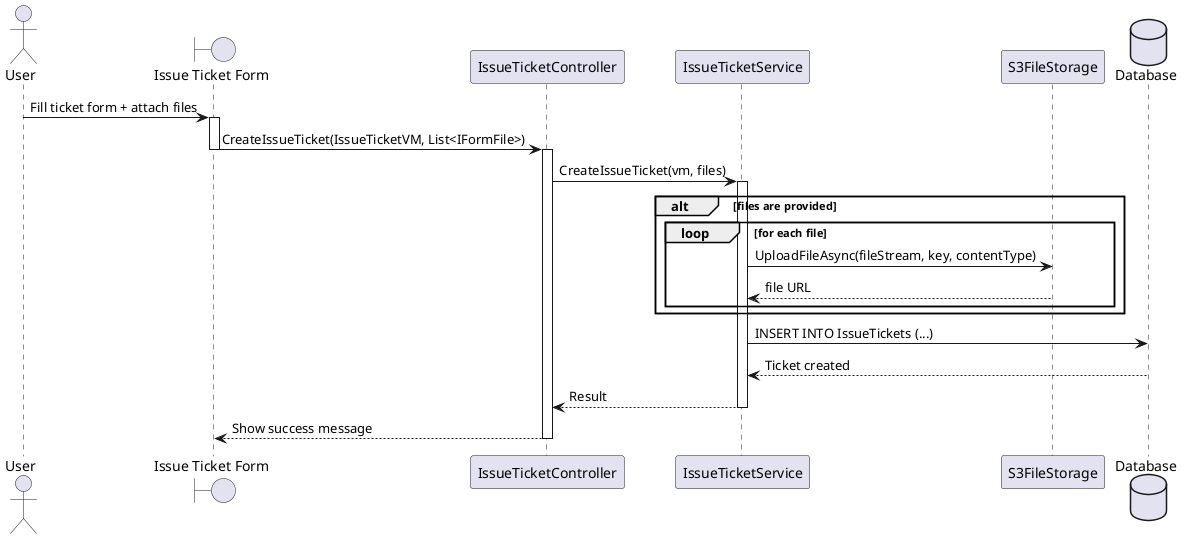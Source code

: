 @startuml

actor User
boundary "Issue Ticket Form" as Screen
participant "IssueTicketController" as Controller
participant "IssueTicketService" as Service
participant "S3FileStorage" as S3
database "Database" as DB

User -> Screen : Fill ticket form + attach files
activate Screen
Screen -> Controller : CreateIssueTicket(IssueTicketVM, List<IFormFile>)
deactivate Screen
activate Controller

Controller -> Service : CreateIssueTicket(vm, files)
activate Service

alt files are provided
    loop for each file
        Service -> S3 : UploadFileAsync(fileStream, key, contentType)
        S3 --> Service : file URL
    end
end

Service -> DB : INSERT INTO IssueTickets (...)
DB --> Service : Ticket created

Service --> Controller : Result
deactivate Service

Controller --> Screen : Show success message
deactivate Controller
@enduml
